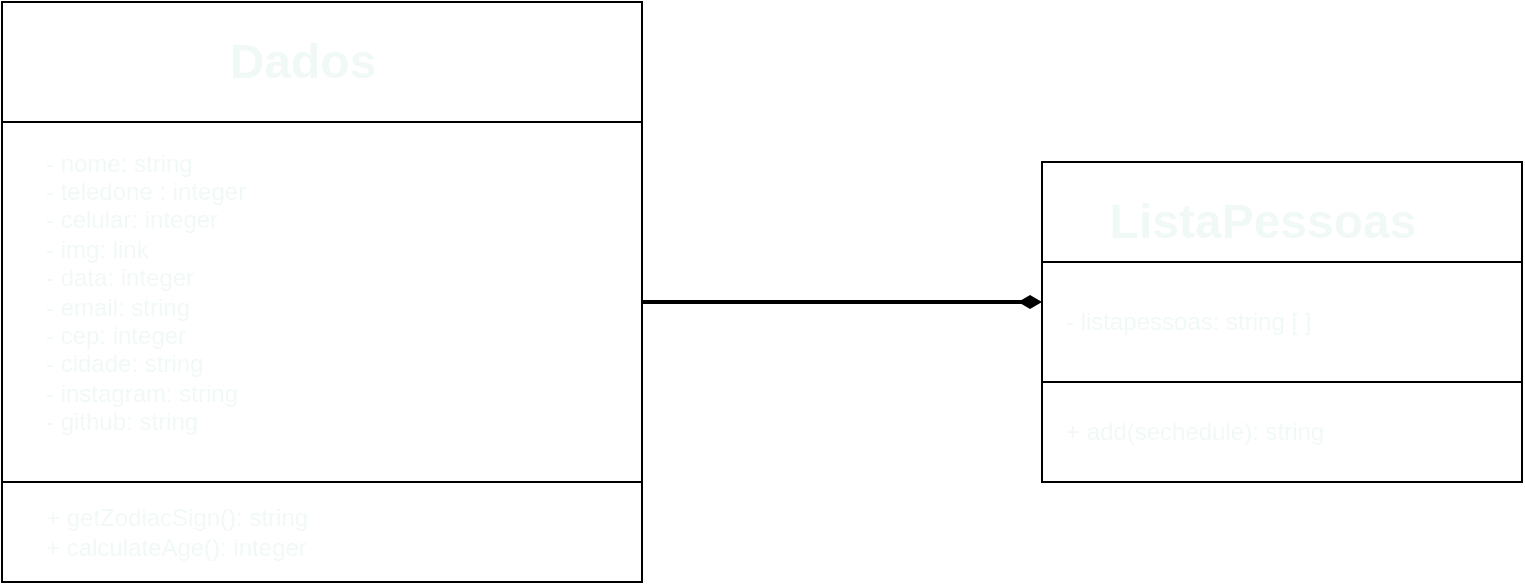 <mxfile>
    <diagram id="JhpgWgQdlCk20f6J7Moz" name="Página-1">
        <mxGraphModel dx="832" dy="576" grid="1" gridSize="10" guides="1" tooltips="1" connect="1" arrows="1" fold="1" page="1" pageScale="1" pageWidth="827" pageHeight="1169" math="0" shadow="0">
            <root>
                <mxCell id="0"/>
                <mxCell id="1" parent="0"/>
                <mxCell id="9" value="" style="group" parent="1" vertex="1" connectable="0">
                    <mxGeometry x="40" y="50" width="320" height="290" as="geometry"/>
                </mxCell>
                <mxCell id="2" value="" style="rounded=0;whiteSpace=wrap;html=1;" parent="9" vertex="1">
                    <mxGeometry width="320" height="290" as="geometry"/>
                </mxCell>
                <mxCell id="3" value="" style="rounded=0;whiteSpace=wrap;html=1;" parent="9" vertex="1">
                    <mxGeometry y="60" width="320" height="180" as="geometry"/>
                </mxCell>
                <mxCell id="5" value="&lt;font color=&quot;#f1f9f7&quot;&gt;Dados&lt;/font&gt;" style="text;strokeColor=none;fillColor=none;html=1;fontSize=24;fontStyle=1;verticalAlign=middle;align=center;" parent="9" vertex="1">
                    <mxGeometry x="100" y="10" width="100" height="40" as="geometry"/>
                </mxCell>
                <mxCell id="6" value="- nome: string&lt;br&gt;- teledone : integer&lt;br&gt;- celular: integer&lt;br&gt;- img: link&lt;br&gt;- data: integer&lt;br&gt;- email: string&lt;br&gt;- cep: integer&lt;br&gt;- cidade: string&lt;br&gt;- instagram: string&lt;br&gt;- github: string" style="text;html=1;strokeColor=none;fillColor=none;align=left;verticalAlign=middle;whiteSpace=wrap;rounded=0;fontColor=#f1f9f7;" parent="9" vertex="1">
                    <mxGeometry x="20" y="115" width="250" height="60" as="geometry"/>
                </mxCell>
                <mxCell id="8" value="+ getZodiacSign(): string&lt;br&gt;+ calculateAge(): integer" style="text;html=1;strokeColor=none;fillColor=none;align=left;verticalAlign=middle;whiteSpace=wrap;rounded=0;fontColor=#f1f9f7;" parent="9" vertex="1">
                    <mxGeometry x="20" y="250" width="200" height="30" as="geometry"/>
                </mxCell>
                <mxCell id="21" value="" style="group" parent="1" vertex="1" connectable="0">
                    <mxGeometry x="560" y="130" width="240" height="160" as="geometry"/>
                </mxCell>
                <mxCell id="10" value="" style="rounded=0;whiteSpace=wrap;html=1;fontColor=#f1f9f7;" parent="21" vertex="1">
                    <mxGeometry width="240" height="160" as="geometry"/>
                </mxCell>
                <mxCell id="17" value="" style="rounded=0;whiteSpace=wrap;html=1;fontColor=#f1f9f7;" parent="21" vertex="1">
                    <mxGeometry y="50" width="240" height="60" as="geometry"/>
                </mxCell>
                <mxCell id="18" value="ListaPessoas" style="text;strokeColor=none;fillColor=none;html=1;fontSize=24;fontStyle=1;verticalAlign=middle;align=center;fontColor=#f1f9f7;" parent="21" vertex="1">
                    <mxGeometry x="60" y="10" width="100" height="40" as="geometry"/>
                </mxCell>
                <mxCell id="19" value="&lt;span style=&quot;&quot;&gt;- listapessoas: string [ ]&lt;/span&gt;" style="text;html=1;strokeColor=none;fillColor=none;align=left;verticalAlign=middle;whiteSpace=wrap;rounded=0;fontColor=#f1f9f7;" parent="21" vertex="1">
                    <mxGeometry x="10" y="65" width="150" height="30" as="geometry"/>
                </mxCell>
                <mxCell id="20" value="&lt;span style=&quot;&quot;&gt;+ add(sechedule): string&lt;/span&gt;" style="text;html=1;strokeColor=none;fillColor=none;align=left;verticalAlign=middle;whiteSpace=wrap;rounded=0;fontColor=#f1f9f7;" parent="21" vertex="1">
                    <mxGeometry x="10" y="120" width="160" height="30" as="geometry"/>
                </mxCell>
                <mxCell id="23" style="edgeStyle=none;html=1;fontColor=#f1f9f7;endArrow=diamondThin;endFill=1;strokeWidth=2;" parent="1" source="3" edge="1">
                    <mxGeometry relative="1" as="geometry">
                        <mxPoint x="560" y="200" as="targetPoint"/>
                    </mxGeometry>
                </mxCell>
            </root>
        </mxGraphModel>
    </diagram>
</mxfile>